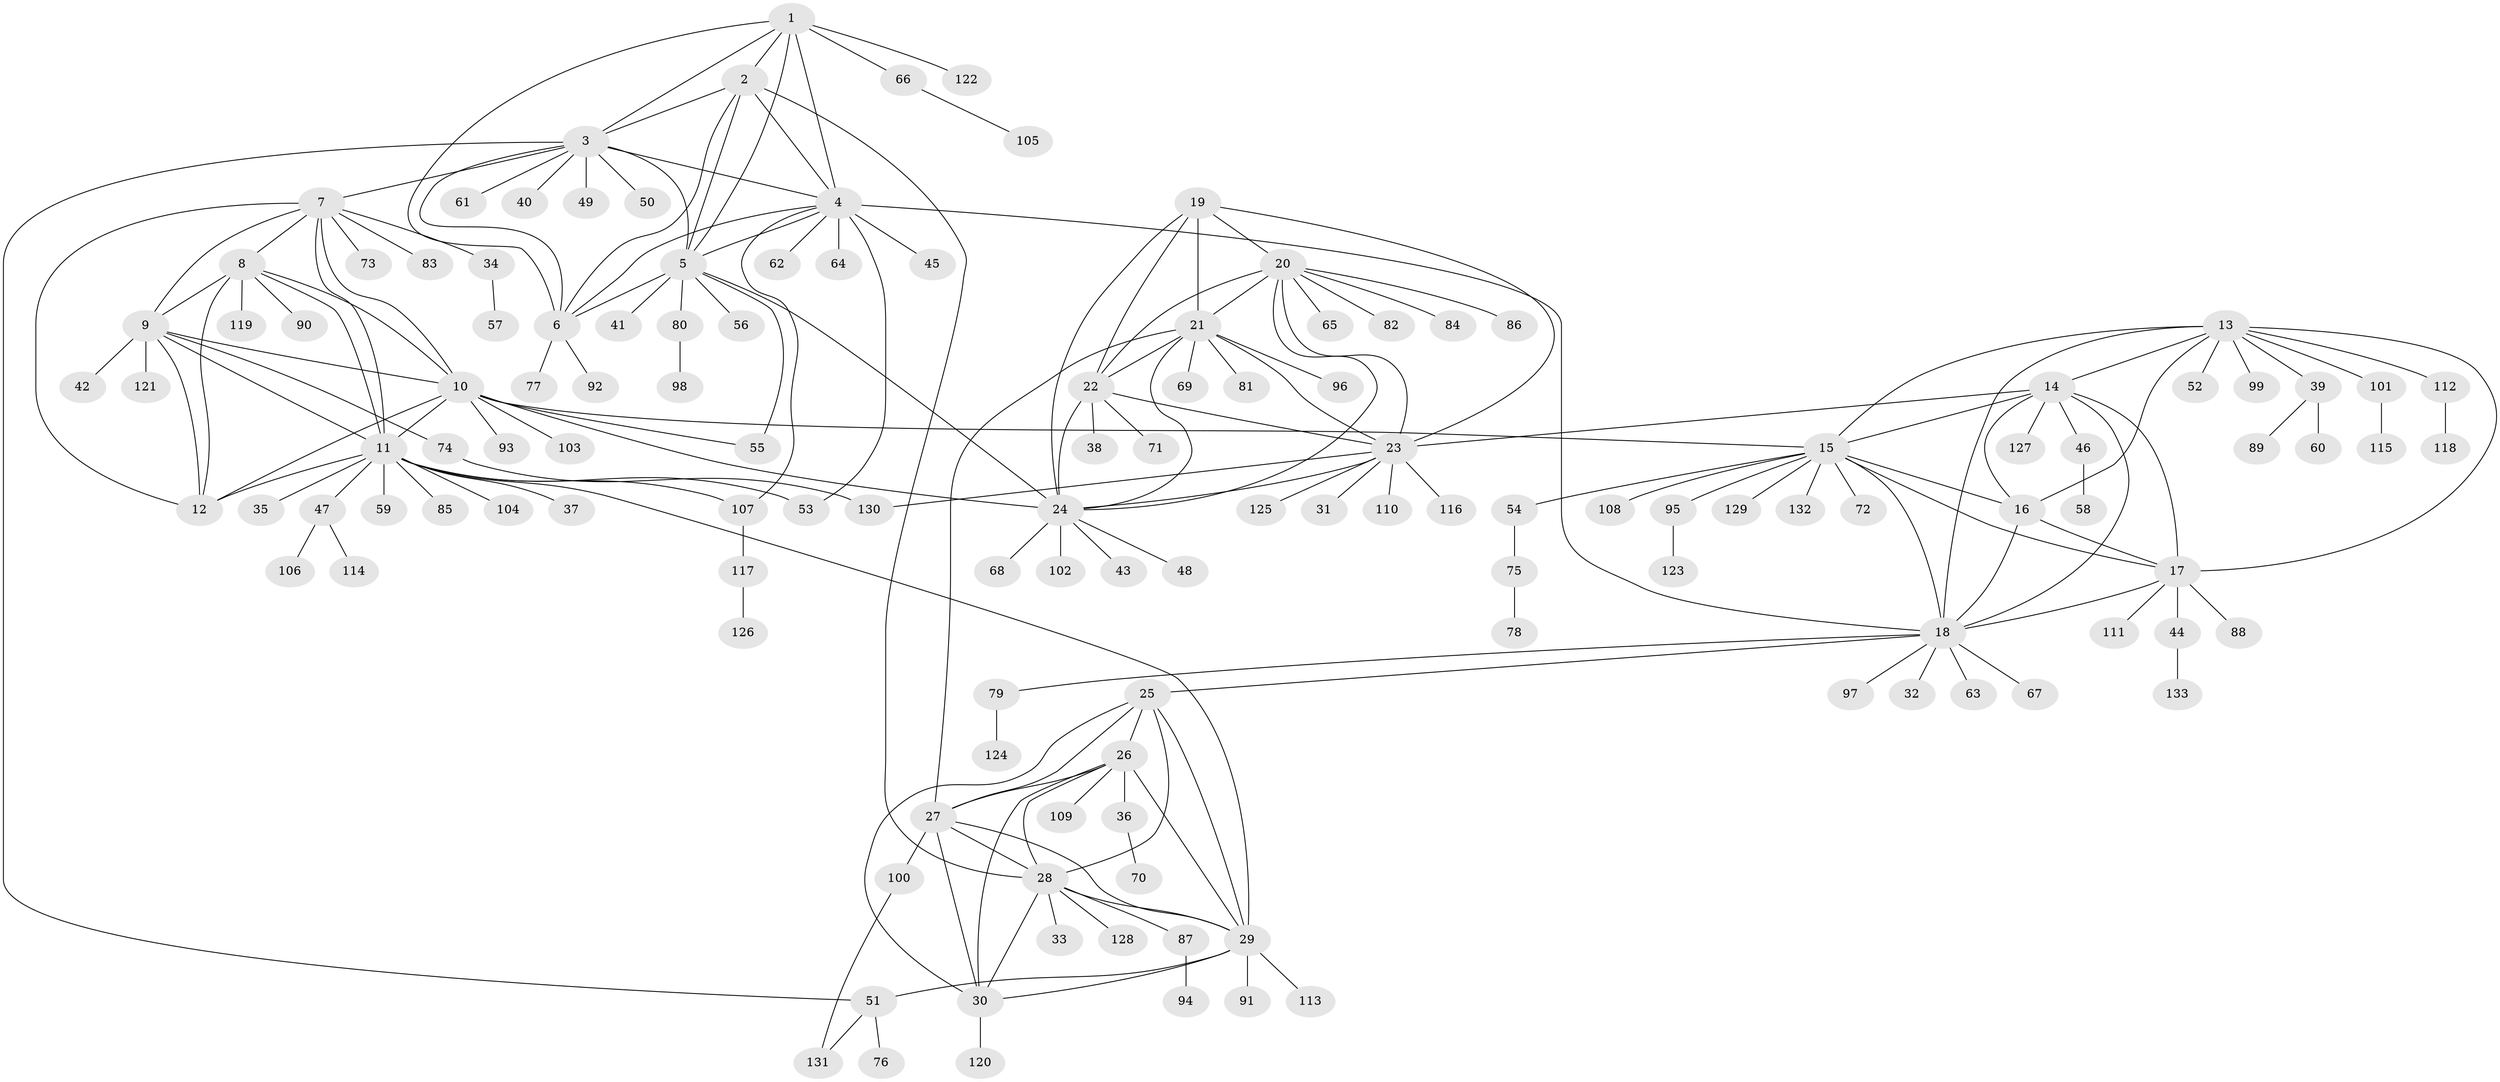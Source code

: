 // Generated by graph-tools (version 1.1) at 2025/37/03/09/25 02:37:25]
// undirected, 133 vertices, 194 edges
graph export_dot {
graph [start="1"]
  node [color=gray90,style=filled];
  1;
  2;
  3;
  4;
  5;
  6;
  7;
  8;
  9;
  10;
  11;
  12;
  13;
  14;
  15;
  16;
  17;
  18;
  19;
  20;
  21;
  22;
  23;
  24;
  25;
  26;
  27;
  28;
  29;
  30;
  31;
  32;
  33;
  34;
  35;
  36;
  37;
  38;
  39;
  40;
  41;
  42;
  43;
  44;
  45;
  46;
  47;
  48;
  49;
  50;
  51;
  52;
  53;
  54;
  55;
  56;
  57;
  58;
  59;
  60;
  61;
  62;
  63;
  64;
  65;
  66;
  67;
  68;
  69;
  70;
  71;
  72;
  73;
  74;
  75;
  76;
  77;
  78;
  79;
  80;
  81;
  82;
  83;
  84;
  85;
  86;
  87;
  88;
  89;
  90;
  91;
  92;
  93;
  94;
  95;
  96;
  97;
  98;
  99;
  100;
  101;
  102;
  103;
  104;
  105;
  106;
  107;
  108;
  109;
  110;
  111;
  112;
  113;
  114;
  115;
  116;
  117;
  118;
  119;
  120;
  121;
  122;
  123;
  124;
  125;
  126;
  127;
  128;
  129;
  130;
  131;
  132;
  133;
  1 -- 2;
  1 -- 3;
  1 -- 4;
  1 -- 5;
  1 -- 6;
  1 -- 66;
  1 -- 122;
  2 -- 3;
  2 -- 4;
  2 -- 5;
  2 -- 6;
  2 -- 28;
  3 -- 4;
  3 -- 5;
  3 -- 6;
  3 -- 7;
  3 -- 40;
  3 -- 49;
  3 -- 50;
  3 -- 51;
  3 -- 61;
  4 -- 5;
  4 -- 6;
  4 -- 18;
  4 -- 45;
  4 -- 53;
  4 -- 62;
  4 -- 64;
  4 -- 107;
  5 -- 6;
  5 -- 24;
  5 -- 41;
  5 -- 55;
  5 -- 56;
  5 -- 80;
  6 -- 77;
  6 -- 92;
  7 -- 8;
  7 -- 9;
  7 -- 10;
  7 -- 11;
  7 -- 12;
  7 -- 34;
  7 -- 73;
  7 -- 83;
  8 -- 9;
  8 -- 10;
  8 -- 11;
  8 -- 12;
  8 -- 90;
  8 -- 119;
  9 -- 10;
  9 -- 11;
  9 -- 12;
  9 -- 42;
  9 -- 74;
  9 -- 121;
  10 -- 11;
  10 -- 12;
  10 -- 15;
  10 -- 24;
  10 -- 55;
  10 -- 93;
  10 -- 103;
  11 -- 12;
  11 -- 29;
  11 -- 35;
  11 -- 37;
  11 -- 47;
  11 -- 53;
  11 -- 59;
  11 -- 85;
  11 -- 104;
  11 -- 107;
  13 -- 14;
  13 -- 15;
  13 -- 16;
  13 -- 17;
  13 -- 18;
  13 -- 39;
  13 -- 52;
  13 -- 99;
  13 -- 101;
  13 -- 112;
  14 -- 15;
  14 -- 16;
  14 -- 17;
  14 -- 18;
  14 -- 23;
  14 -- 46;
  14 -- 127;
  15 -- 16;
  15 -- 17;
  15 -- 18;
  15 -- 54;
  15 -- 72;
  15 -- 95;
  15 -- 108;
  15 -- 129;
  15 -- 132;
  16 -- 17;
  16 -- 18;
  17 -- 18;
  17 -- 44;
  17 -- 88;
  17 -- 111;
  18 -- 25;
  18 -- 32;
  18 -- 63;
  18 -- 67;
  18 -- 79;
  18 -- 97;
  19 -- 20;
  19 -- 21;
  19 -- 22;
  19 -- 23;
  19 -- 24;
  20 -- 21;
  20 -- 22;
  20 -- 23;
  20 -- 24;
  20 -- 65;
  20 -- 82;
  20 -- 84;
  20 -- 86;
  21 -- 22;
  21 -- 23;
  21 -- 24;
  21 -- 27;
  21 -- 69;
  21 -- 81;
  21 -- 96;
  22 -- 23;
  22 -- 24;
  22 -- 38;
  22 -- 71;
  23 -- 24;
  23 -- 31;
  23 -- 110;
  23 -- 116;
  23 -- 125;
  23 -- 130;
  24 -- 43;
  24 -- 48;
  24 -- 68;
  24 -- 102;
  25 -- 26;
  25 -- 27;
  25 -- 28;
  25 -- 29;
  25 -- 30;
  26 -- 27;
  26 -- 28;
  26 -- 29;
  26 -- 30;
  26 -- 36;
  26 -- 109;
  27 -- 28;
  27 -- 29;
  27 -- 30;
  27 -- 100;
  28 -- 29;
  28 -- 30;
  28 -- 33;
  28 -- 87;
  28 -- 128;
  29 -- 30;
  29 -- 51;
  29 -- 91;
  29 -- 113;
  30 -- 120;
  34 -- 57;
  36 -- 70;
  39 -- 60;
  39 -- 89;
  44 -- 133;
  46 -- 58;
  47 -- 106;
  47 -- 114;
  51 -- 76;
  51 -- 131;
  54 -- 75;
  66 -- 105;
  74 -- 130;
  75 -- 78;
  79 -- 124;
  80 -- 98;
  87 -- 94;
  95 -- 123;
  100 -- 131;
  101 -- 115;
  107 -- 117;
  112 -- 118;
  117 -- 126;
}
